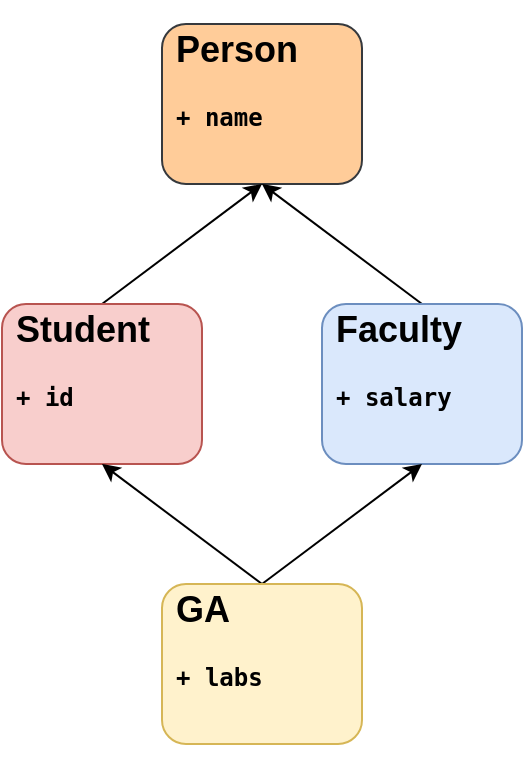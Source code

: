 <mxfile version="20.3.0" type="device"><diagram id="9Om4gq8bG-3gStliIBa_" name="Page-1"><mxGraphModel dx="1298" dy="900" grid="1" gridSize="10" guides="1" tooltips="1" connect="1" arrows="1" fold="1" page="1" pageScale="1" pageWidth="850" pageHeight="1100" math="0" shadow="0"><root><mxCell id="0"/><mxCell id="1" parent="0"/><mxCell id="2Y0RmlX9OVK2tl8oa0mz-19" value="" style="group" vertex="1" connectable="0" parent="1"><mxGeometry x="40" y="40" width="260" height="360" as="geometry"/></mxCell><mxCell id="2Y0RmlX9OVK2tl8oa0mz-9" value="&lt;h2&gt;Person&lt;/h2&gt;&lt;pre style=&quot;text-align: left;&quot;&gt;&lt;b&gt;+ name&lt;/b&gt;&lt;/pre&gt;&lt;pre style=&quot;text-align: left;&quot;&gt;&lt;br&gt;&lt;/pre&gt;" style="rounded=1;whiteSpace=wrap;html=1;fontFamily=Helvetica;align=left;fillColor=#ffcc99;strokeColor=#36393d;spacingLeft=5;" vertex="1" parent="2Y0RmlX9OVK2tl8oa0mz-19"><mxGeometry x="80" width="100" height="80" as="geometry"/></mxCell><mxCell id="2Y0RmlX9OVK2tl8oa0mz-17" style="edgeStyle=none;shape=connector;rounded=0;orthogonalLoop=1;jettySize=auto;html=1;exitX=0.5;exitY=0;exitDx=0;exitDy=0;entryX=0.5;entryY=1;entryDx=0;entryDy=0;labelBackgroundColor=default;strokeColor=default;fontFamily=Helvetica;fontSize=11;fontColor=default;endArrow=classic;endFill=1;" edge="1" parent="2Y0RmlX9OVK2tl8oa0mz-19" source="2Y0RmlX9OVK2tl8oa0mz-10" target="2Y0RmlX9OVK2tl8oa0mz-9"><mxGeometry relative="1" as="geometry"/></mxCell><mxCell id="2Y0RmlX9OVK2tl8oa0mz-10" value="&lt;h2&gt;Student&lt;/h2&gt;&lt;pre style=&quot;text-align: left;&quot;&gt;&lt;b&gt;+ id&lt;/b&gt;&lt;/pre&gt;&lt;pre style=&quot;text-align: left;&quot;&gt;&lt;b&gt;&lt;br&gt;&lt;/b&gt;&lt;/pre&gt;" style="rounded=1;whiteSpace=wrap;html=1;fontFamily=Helvetica;align=left;fillColor=#f8cecc;strokeColor=#b85450;spacingLeft=5;" vertex="1" parent="2Y0RmlX9OVK2tl8oa0mz-19"><mxGeometry y="140" width="100" height="80" as="geometry"/></mxCell><mxCell id="2Y0RmlX9OVK2tl8oa0mz-18" style="edgeStyle=none;shape=connector;rounded=0;orthogonalLoop=1;jettySize=auto;html=1;exitX=0.5;exitY=0;exitDx=0;exitDy=0;labelBackgroundColor=default;strokeColor=default;fontFamily=Helvetica;fontSize=11;fontColor=default;endArrow=classic;endFill=1;entryX=0.5;entryY=1;entryDx=0;entryDy=0;" edge="1" parent="2Y0RmlX9OVK2tl8oa0mz-19" source="2Y0RmlX9OVK2tl8oa0mz-11" target="2Y0RmlX9OVK2tl8oa0mz-9"><mxGeometry relative="1" as="geometry"><mxPoint x="130" y="100" as="targetPoint"/></mxGeometry></mxCell><mxCell id="2Y0RmlX9OVK2tl8oa0mz-11" value="&lt;h2&gt;Faculty&lt;/h2&gt;&lt;pre style=&quot;text-align: left;&quot;&gt;&lt;b&gt;+ salary&lt;/b&gt;&lt;/pre&gt;&lt;pre style=&quot;text-align: left;&quot;&gt;&lt;b&gt;&lt;br&gt;&lt;/b&gt;&lt;/pre&gt;" style="rounded=1;whiteSpace=wrap;html=1;fontFamily=Helvetica;align=left;fillColor=#dae8fc;strokeColor=#6c8ebf;spacingLeft=5;" vertex="1" parent="2Y0RmlX9OVK2tl8oa0mz-19"><mxGeometry x="160" y="140" width="100" height="80" as="geometry"/></mxCell><mxCell id="2Y0RmlX9OVK2tl8oa0mz-14" style="rounded=0;orthogonalLoop=1;jettySize=auto;html=1;exitX=0.5;exitY=0;exitDx=0;exitDy=0;entryX=0.5;entryY=1;entryDx=0;entryDy=0;fontFamily=Helvetica;endArrow=classic;endFill=1;" edge="1" parent="2Y0RmlX9OVK2tl8oa0mz-19" source="2Y0RmlX9OVK2tl8oa0mz-13" target="2Y0RmlX9OVK2tl8oa0mz-10"><mxGeometry relative="1" as="geometry"/></mxCell><mxCell id="2Y0RmlX9OVK2tl8oa0mz-15" style="rounded=0;orthogonalLoop=1;jettySize=auto;html=1;exitX=0.5;exitY=0;exitDx=0;exitDy=0;entryX=0.5;entryY=1;entryDx=0;entryDy=0;fontFamily=Helvetica;endArrow=classic;endFill=1;" edge="1" parent="2Y0RmlX9OVK2tl8oa0mz-19" source="2Y0RmlX9OVK2tl8oa0mz-13" target="2Y0RmlX9OVK2tl8oa0mz-11"><mxGeometry relative="1" as="geometry"/></mxCell><mxCell id="2Y0RmlX9OVK2tl8oa0mz-13" value="&lt;h2&gt;GA&lt;/h2&gt;&lt;pre style=&quot;text-align: left;&quot;&gt;&lt;b&gt;+ labs&lt;/b&gt;&lt;/pre&gt;&lt;pre style=&quot;text-align: left;&quot;&gt;&lt;b&gt;&lt;br&gt;&lt;/b&gt;&lt;/pre&gt;" style="rounded=1;whiteSpace=wrap;html=1;fontFamily=Helvetica;align=left;fillColor=#fff2cc;strokeColor=#d6b656;spacingLeft=5;" vertex="1" parent="2Y0RmlX9OVK2tl8oa0mz-19"><mxGeometry x="80" y="280" width="100" height="80" as="geometry"/></mxCell></root></mxGraphModel></diagram></mxfile>
